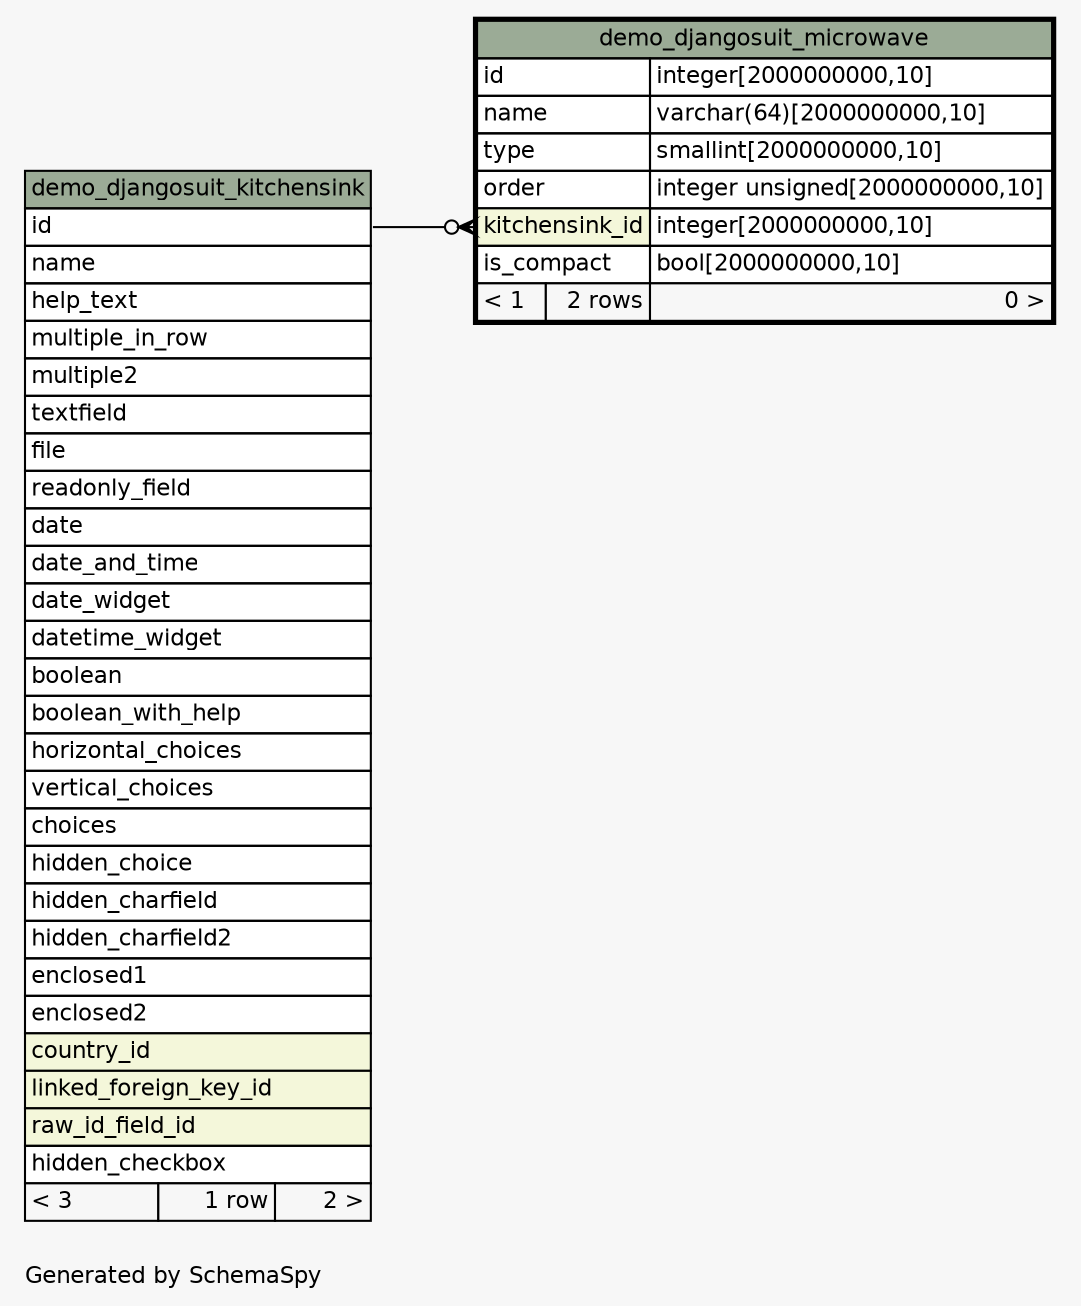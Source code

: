 // dot 2.38.0 on Windows 7 6.1
// SchemaSpy rev 590
digraph "oneDegreeRelationshipsDiagram" {
  graph [
    rankdir="RL"
    bgcolor="#f7f7f7"
    label="\nGenerated by SchemaSpy"
    labeljust="l"
    nodesep="0.18"
    ranksep="0.46"
    fontname="Helvetica"
    fontsize="11"
  ];
  node [
    fontname="Helvetica"
    fontsize="11"
    shape="plaintext"
  ];
  edge [
    arrowsize="0.8"
  ];
  "demo_djangosuit_microwave":"kitchensink_id":w -> "demo_djangosuit_kitchensink":"id":e [arrowhead=none dir=back arrowtail=crowodot];
  "demo_djangosuit_kitchensink" [
    label=<
    <TABLE BORDER="0" CELLBORDER="1" CELLSPACING="0" BGCOLOR="#ffffff">
      <TR><TD COLSPAN="3" BGCOLOR="#9bab96" ALIGN="CENTER">demo_djangosuit_kitchensink</TD></TR>
      <TR><TD PORT="id" COLSPAN="3" ALIGN="LEFT">id</TD></TR>
      <TR><TD PORT="name" COLSPAN="3" ALIGN="LEFT">name</TD></TR>
      <TR><TD PORT="help_text" COLSPAN="3" ALIGN="LEFT">help_text</TD></TR>
      <TR><TD PORT="multiple_in_row" COLSPAN="3" ALIGN="LEFT">multiple_in_row</TD></TR>
      <TR><TD PORT="multiple2" COLSPAN="3" ALIGN="LEFT">multiple2</TD></TR>
      <TR><TD PORT="textfield" COLSPAN="3" ALIGN="LEFT">textfield</TD></TR>
      <TR><TD PORT="file" COLSPAN="3" ALIGN="LEFT">file</TD></TR>
      <TR><TD PORT="readonly_field" COLSPAN="3" ALIGN="LEFT">readonly_field</TD></TR>
      <TR><TD PORT="date" COLSPAN="3" ALIGN="LEFT">date</TD></TR>
      <TR><TD PORT="date_and_time" COLSPAN="3" ALIGN="LEFT">date_and_time</TD></TR>
      <TR><TD PORT="date_widget" COLSPAN="3" ALIGN="LEFT">date_widget</TD></TR>
      <TR><TD PORT="datetime_widget" COLSPAN="3" ALIGN="LEFT">datetime_widget</TD></TR>
      <TR><TD PORT="boolean" COLSPAN="3" ALIGN="LEFT">boolean</TD></TR>
      <TR><TD PORT="boolean_with_help" COLSPAN="3" ALIGN="LEFT">boolean_with_help</TD></TR>
      <TR><TD PORT="horizontal_choices" COLSPAN="3" ALIGN="LEFT">horizontal_choices</TD></TR>
      <TR><TD PORT="vertical_choices" COLSPAN="3" ALIGN="LEFT">vertical_choices</TD></TR>
      <TR><TD PORT="choices" COLSPAN="3" ALIGN="LEFT">choices</TD></TR>
      <TR><TD PORT="hidden_choice" COLSPAN="3" ALIGN="LEFT">hidden_choice</TD></TR>
      <TR><TD PORT="hidden_charfield" COLSPAN="3" ALIGN="LEFT">hidden_charfield</TD></TR>
      <TR><TD PORT="hidden_charfield2" COLSPAN="3" ALIGN="LEFT">hidden_charfield2</TD></TR>
      <TR><TD PORT="enclosed1" COLSPAN="3" ALIGN="LEFT">enclosed1</TD></TR>
      <TR><TD PORT="enclosed2" COLSPAN="3" ALIGN="LEFT">enclosed2</TD></TR>
      <TR><TD PORT="country_id" COLSPAN="3" BGCOLOR="#f4f7da" ALIGN="LEFT">country_id</TD></TR>
      <TR><TD PORT="linked_foreign_key_id" COLSPAN="3" BGCOLOR="#f4f7da" ALIGN="LEFT">linked_foreign_key_id</TD></TR>
      <TR><TD PORT="raw_id_field_id" COLSPAN="3" BGCOLOR="#f4f7da" ALIGN="LEFT">raw_id_field_id</TD></TR>
      <TR><TD PORT="hidden_checkbox" COLSPAN="3" ALIGN="LEFT">hidden_checkbox</TD></TR>
      <TR><TD ALIGN="LEFT" BGCOLOR="#f7f7f7">&lt; 3</TD><TD ALIGN="RIGHT" BGCOLOR="#f7f7f7">1 row</TD><TD ALIGN="RIGHT" BGCOLOR="#f7f7f7">2 &gt;</TD></TR>
    </TABLE>>
    URL="demo_djangosuit_kitchensink.html"
    tooltip="demo_djangosuit_kitchensink"
  ];
  "demo_djangosuit_microwave" [
    label=<
    <TABLE BORDER="2" CELLBORDER="1" CELLSPACING="0" BGCOLOR="#ffffff">
      <TR><TD COLSPAN="3" BGCOLOR="#9bab96" ALIGN="CENTER">demo_djangosuit_microwave</TD></TR>
      <TR><TD PORT="id" COLSPAN="2" ALIGN="LEFT">id</TD><TD PORT="id.type" ALIGN="LEFT">integer[2000000000,10]</TD></TR>
      <TR><TD PORT="name" COLSPAN="2" ALIGN="LEFT">name</TD><TD PORT="name.type" ALIGN="LEFT">varchar(64)[2000000000,10]</TD></TR>
      <TR><TD PORT="type" COLSPAN="2" ALIGN="LEFT">type</TD><TD PORT="type.type" ALIGN="LEFT">smallint[2000000000,10]</TD></TR>
      <TR><TD PORT="order" COLSPAN="2" ALIGN="LEFT">order</TD><TD PORT="order.type" ALIGN="LEFT">integer unsigned[2000000000,10]</TD></TR>
      <TR><TD PORT="kitchensink_id" COLSPAN="2" BGCOLOR="#f4f7da" ALIGN="LEFT">kitchensink_id</TD><TD PORT="kitchensink_id.type" ALIGN="LEFT">integer[2000000000,10]</TD></TR>
      <TR><TD PORT="is_compact" COLSPAN="2" ALIGN="LEFT">is_compact</TD><TD PORT="is_compact.type" ALIGN="LEFT">bool[2000000000,10]</TD></TR>
      <TR><TD ALIGN="LEFT" BGCOLOR="#f7f7f7">&lt; 1</TD><TD ALIGN="RIGHT" BGCOLOR="#f7f7f7">2 rows</TD><TD ALIGN="RIGHT" BGCOLOR="#f7f7f7">0 &gt;</TD></TR>
    </TABLE>>
    URL="demo_djangosuit_microwave.html"
    tooltip="demo_djangosuit_microwave"
  ];
}
